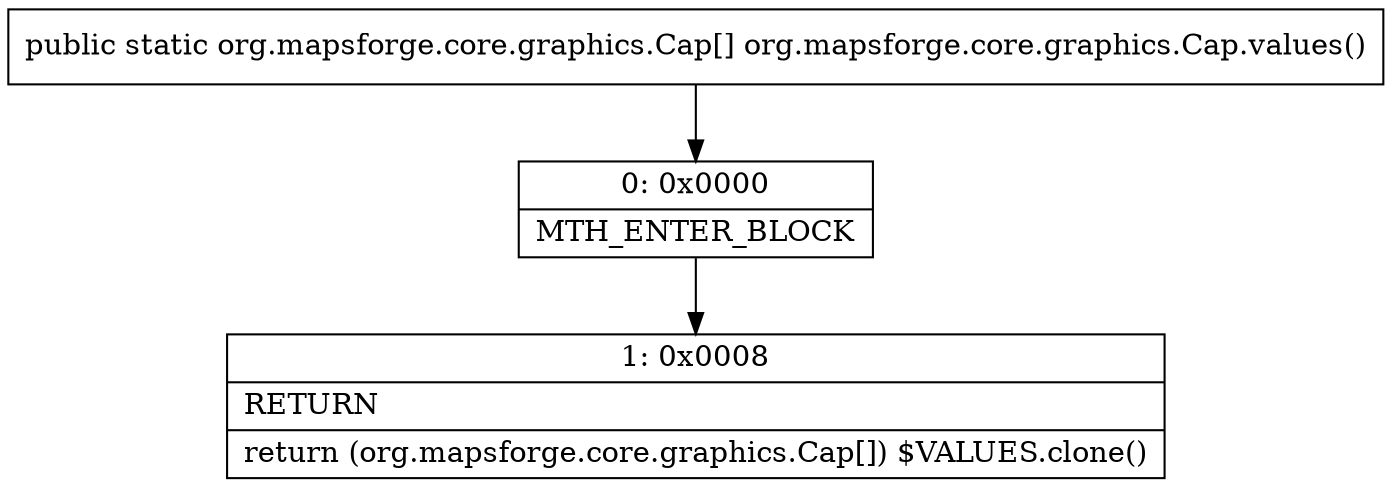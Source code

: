 digraph "CFG fororg.mapsforge.core.graphics.Cap.values()[Lorg\/mapsforge\/core\/graphics\/Cap;" {
Node_0 [shape=record,label="{0\:\ 0x0000|MTH_ENTER_BLOCK\l}"];
Node_1 [shape=record,label="{1\:\ 0x0008|RETURN\l|return (org.mapsforge.core.graphics.Cap[]) $VALUES.clone()\l}"];
MethodNode[shape=record,label="{public static org.mapsforge.core.graphics.Cap[] org.mapsforge.core.graphics.Cap.values() }"];
MethodNode -> Node_0;
Node_0 -> Node_1;
}

